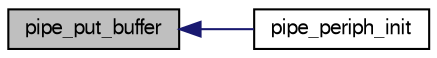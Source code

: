 digraph "pipe_put_buffer"
{
  edge [fontname="FreeSans",fontsize="10",labelfontname="FreeSans",labelfontsize="10"];
  node [fontname="FreeSans",fontsize="10",shape=record];
  rankdir="LR";
  Node1 [label="pipe_put_buffer",height=0.2,width=0.4,color="black", fillcolor="grey75", style="filled", fontcolor="black"];
  Node1 -> Node2 [dir="back",color="midnightblue",fontsize="10",style="solid",fontname="FreeSans"];
  Node2 [label="pipe_periph_init",height=0.2,width=0.4,color="black", fillcolor="white", style="filled",URL="$pipe_8h.html#a5f5f9bef9c717900a74e9cfa367d70b4",tooltip="Initialize the PIPE peripheral. "];
}
